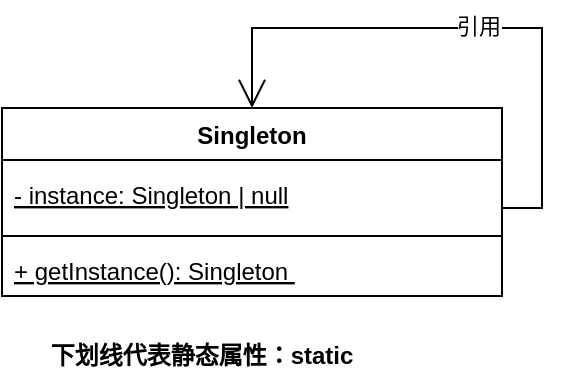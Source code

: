 <mxfile>
    <diagram name="Page-1" id="c4acf3e9-155e-7222-9cf6-157b1a14988f">
        <mxGraphModel dx="579" dy="222" grid="1" gridSize="10" guides="1" tooltips="1" connect="1" arrows="1" fold="1" page="1" pageScale="1" pageWidth="850" pageHeight="1100" background="none" math="0" shadow="0">
            <root>
                <mxCell id="0"/>
                <mxCell id="1" parent="0"/>
                <mxCell id="KidopOKFZUAFMkktDd2t-1" value="Singleton" style="swimlane;fontStyle=1;align=center;verticalAlign=top;childLayout=stackLayout;horizontal=1;startSize=26;horizontalStack=0;resizeParent=1;resizeParentMax=0;resizeLast=0;collapsible=1;marginBottom=0;" parent="1" vertex="1">
                    <mxGeometry x="200" y="240" width="250" height="94" as="geometry">
                        <mxRectangle x="350" y="220" width="80" height="30" as="alternateBounds"/>
                    </mxGeometry>
                </mxCell>
                <mxCell id="KidopOKFZUAFMkktDd2t-2" value="- instance: Singleton | null" style="text;align=left;verticalAlign=middle;spacingLeft=4;spacingRight=4;overflow=hidden;rotatable=0;points=[[0,0.5],[1,0.5]];portConstraint=eastwest;fontStyle=4" parent="KidopOKFZUAFMkktDd2t-1" vertex="1">
                    <mxGeometry y="26" width="250" height="34" as="geometry"/>
                </mxCell>
                <mxCell id="KidopOKFZUAFMkktDd2t-3" value="" style="line;strokeWidth=1;fillColor=none;align=left;verticalAlign=middle;spacingTop=-1;spacingLeft=3;spacingRight=3;rotatable=0;labelPosition=right;points=[];portConstraint=eastwest;strokeColor=inherit;" parent="KidopOKFZUAFMkktDd2t-1" vertex="1">
                    <mxGeometry y="60" width="250" height="8" as="geometry"/>
                </mxCell>
                <mxCell id="KidopOKFZUAFMkktDd2t-4" value="+ getInstance(): Singleton " style="text;strokeColor=none;fillColor=none;align=left;verticalAlign=top;spacingLeft=4;spacingRight=4;overflow=hidden;rotatable=0;points=[[0,0.5],[1,0.5]];portConstraint=eastwest;fontStyle=4" parent="KidopOKFZUAFMkktDd2t-1" vertex="1">
                    <mxGeometry y="68" width="250" height="26" as="geometry"/>
                </mxCell>
                <mxCell id="txwDJevd9w8tnihkNgy9-2" value="" style="endArrow=open;endFill=1;endSize=12;html=1;rounded=0;entryX=0.5;entryY=0;entryDx=0;entryDy=0;" parent="1" target="KidopOKFZUAFMkktDd2t-1" edge="1">
                    <mxGeometry width="160" relative="1" as="geometry">
                        <mxPoint x="450" y="290" as="sourcePoint"/>
                        <mxPoint x="610" y="290" as="targetPoint"/>
                        <Array as="points">
                            <mxPoint x="470" y="290"/>
                            <mxPoint x="470" y="200"/>
                            <mxPoint x="325" y="200"/>
                        </Array>
                    </mxGeometry>
                </mxCell>
                <mxCell id="txwDJevd9w8tnihkNgy9-4" value="引用" style="edgeLabel;html=1;align=center;verticalAlign=middle;resizable=0;points=[];" parent="txwDJevd9w8tnihkNgy9-2" vertex="1" connectable="0">
                    <mxGeometry x="-0.037" y="-1" relative="1" as="geometry">
                        <mxPoint as="offset"/>
                    </mxGeometry>
                </mxCell>
                <mxCell id="txwDJevd9w8tnihkNgy9-3" value="下划线代表静态属性：static" style="text;align=center;fontStyle=1;verticalAlign=middle;spacingLeft=3;spacingRight=3;strokeColor=none;rotatable=0;points=[[0,0.5],[1,0.5]];portConstraint=eastwest;" parent="1" vertex="1">
                    <mxGeometry x="260" y="350" width="80" height="26" as="geometry"/>
                </mxCell>
            </root>
        </mxGraphModel>
    </diagram>
</mxfile>